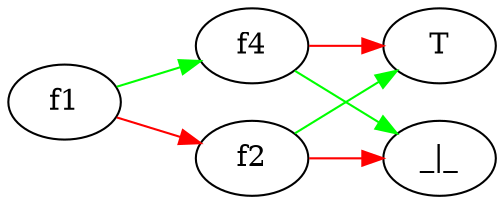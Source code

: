strict digraph "" {
	graph [rankdir=LR];
	f1 -> f4	[color=green];
	f1 -> f2	[color=red];
	f4 -> T	[color=red];
	f4 -> "_|_"	[color=green];
	f2 -> T	[color=green];
	f2 -> "_|_"	[color=red];
}
